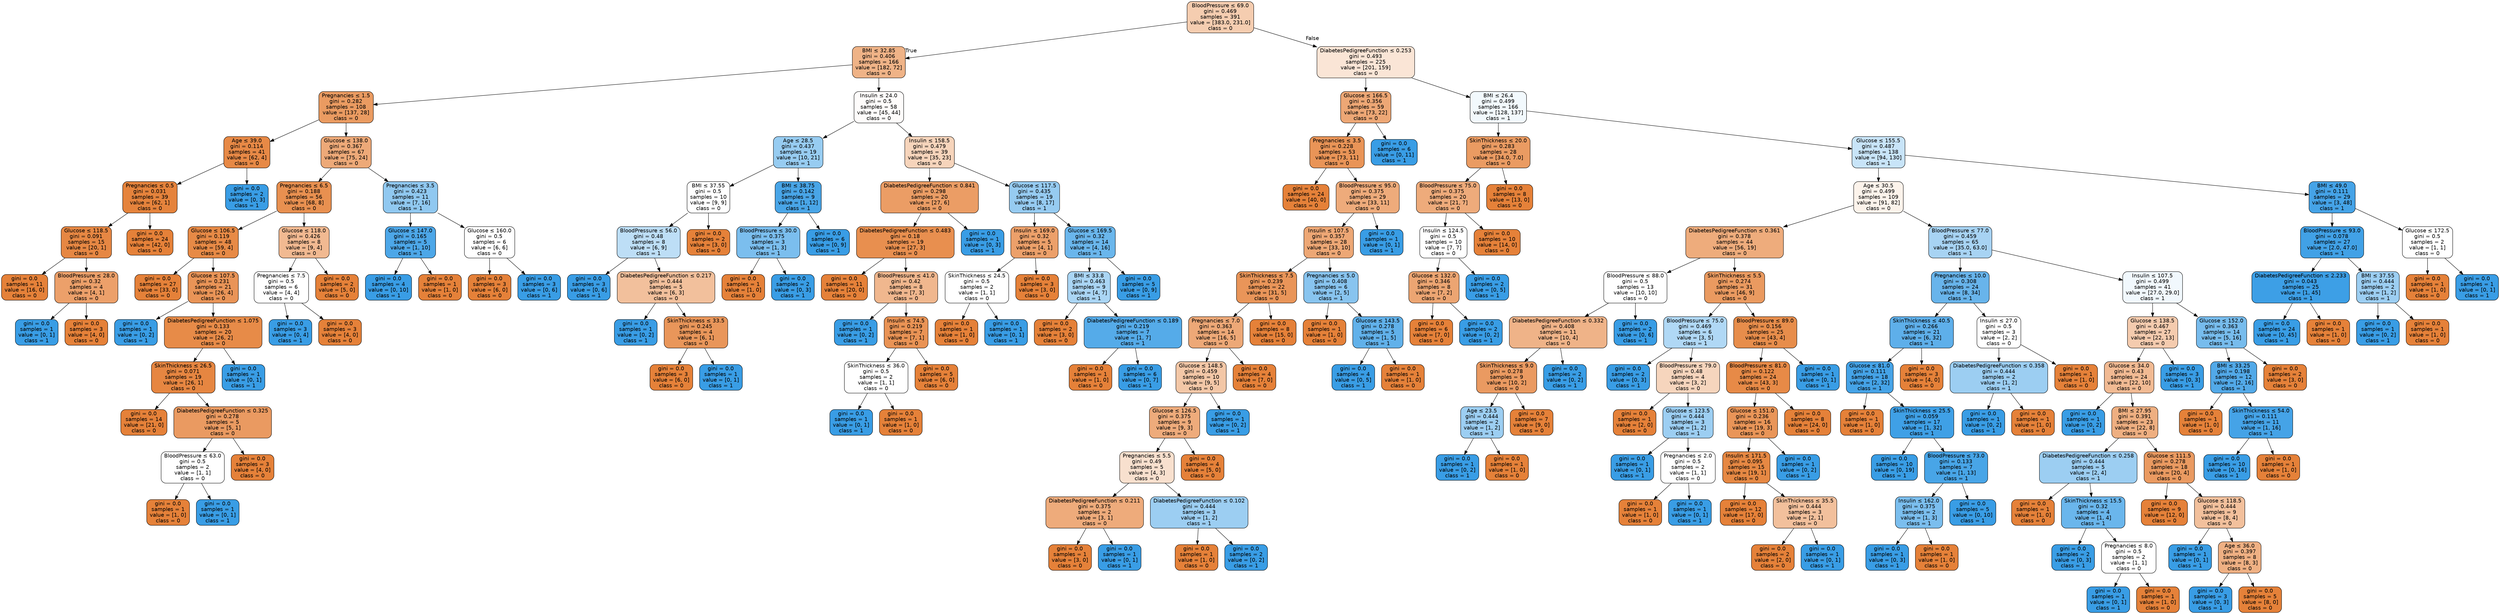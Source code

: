 digraph Tree {
node [shape=box, style="filled, rounded", color="black", fontname="helvetica"] ;
edge [fontname="helvetica"] ;
0 [label=<BloodPressure &le; 69.0<br/>gini = 0.469<br/>samples = 391<br/>value = [383.0, 231.0]<br/>class = 0>, fillcolor="#f5cdb0"] ;
1 [label=<BMI &le; 32.85<br/>gini = 0.406<br/>samples = 166<br/>value = [182, 72]<br/>class = 0>, fillcolor="#efb387"] ;
0 -> 1 [labeldistance=2.5, labelangle=45, headlabel="True"] ;
2 [label=<Pregnancies &le; 1.5<br/>gini = 0.282<br/>samples = 108<br/>value = [137, 28]<br/>class = 0>, fillcolor="#ea9b61"] ;
1 -> 2 ;
3 [label=<Age &le; 39.0<br/>gini = 0.114<br/>samples = 41<br/>value = [62, 4]<br/>class = 0>, fillcolor="#e78946"] ;
2 -> 3 ;
4 [label=<Pregnancies &le; 0.5<br/>gini = 0.031<br/>samples = 39<br/>value = [62, 1]<br/>class = 0>, fillcolor="#e5833c"] ;
3 -> 4 ;
5 [label=<Glucose &le; 118.5<br/>gini = 0.091<br/>samples = 15<br/>value = [20, 1]<br/>class = 0>, fillcolor="#e68743"] ;
4 -> 5 ;
6 [label=<gini = 0.0<br/>samples = 11<br/>value = [16, 0]<br/>class = 0>, fillcolor="#e58139"] ;
5 -> 6 ;
7 [label=<BloodPressure &le; 28.0<br/>gini = 0.32<br/>samples = 4<br/>value = [4, 1]<br/>class = 0>, fillcolor="#eca06a"] ;
5 -> 7 ;
8 [label=<gini = 0.0<br/>samples = 1<br/>value = [0, 1]<br/>class = 1>, fillcolor="#399de5"] ;
7 -> 8 ;
9 [label=<gini = 0.0<br/>samples = 3<br/>value = [4, 0]<br/>class = 0>, fillcolor="#e58139"] ;
7 -> 9 ;
10 [label=<gini = 0.0<br/>samples = 24<br/>value = [42, 0]<br/>class = 0>, fillcolor="#e58139"] ;
4 -> 10 ;
11 [label=<gini = 0.0<br/>samples = 2<br/>value = [0, 3]<br/>class = 1>, fillcolor="#399de5"] ;
3 -> 11 ;
12 [label=<Glucose &le; 138.0<br/>gini = 0.367<br/>samples = 67<br/>value = [75, 24]<br/>class = 0>, fillcolor="#eda978"] ;
2 -> 12 ;
13 [label=<Pregnancies &le; 6.5<br/>gini = 0.188<br/>samples = 56<br/>value = [68, 8]<br/>class = 0>, fillcolor="#e89050"] ;
12 -> 13 ;
14 [label=<Glucose &le; 106.5<br/>gini = 0.119<br/>samples = 48<br/>value = [59, 4]<br/>class = 0>, fillcolor="#e78a46"] ;
13 -> 14 ;
15 [label=<gini = 0.0<br/>samples = 27<br/>value = [33, 0]<br/>class = 0>, fillcolor="#e58139"] ;
14 -> 15 ;
16 [label=<Glucose &le; 107.5<br/>gini = 0.231<br/>samples = 21<br/>value = [26, 4]<br/>class = 0>, fillcolor="#e99457"] ;
14 -> 16 ;
17 [label=<gini = 0.0<br/>samples = 1<br/>value = [0, 2]<br/>class = 1>, fillcolor="#399de5"] ;
16 -> 17 ;
18 [label=<DiabetesPedigreeFunction &le; 1.075<br/>gini = 0.133<br/>samples = 20<br/>value = [26, 2]<br/>class = 0>, fillcolor="#e78b48"] ;
16 -> 18 ;
19 [label=<SkinThickness &le; 26.5<br/>gini = 0.071<br/>samples = 19<br/>value = [26, 1]<br/>class = 0>, fillcolor="#e68641"] ;
18 -> 19 ;
20 [label=<gini = 0.0<br/>samples = 14<br/>value = [21, 0]<br/>class = 0>, fillcolor="#e58139"] ;
19 -> 20 ;
21 [label=<DiabetesPedigreeFunction &le; 0.325<br/>gini = 0.278<br/>samples = 5<br/>value = [5, 1]<br/>class = 0>, fillcolor="#ea9a61"] ;
19 -> 21 ;
22 [label=<BloodPressure &le; 63.0<br/>gini = 0.5<br/>samples = 2<br/>value = [1, 1]<br/>class = 0>, fillcolor="#ffffff"] ;
21 -> 22 ;
23 [label=<gini = 0.0<br/>samples = 1<br/>value = [1, 0]<br/>class = 0>, fillcolor="#e58139"] ;
22 -> 23 ;
24 [label=<gini = 0.0<br/>samples = 1<br/>value = [0, 1]<br/>class = 1>, fillcolor="#399de5"] ;
22 -> 24 ;
25 [label=<gini = 0.0<br/>samples = 3<br/>value = [4, 0]<br/>class = 0>, fillcolor="#e58139"] ;
21 -> 25 ;
26 [label=<gini = 0.0<br/>samples = 1<br/>value = [0, 1]<br/>class = 1>, fillcolor="#399de5"] ;
18 -> 26 ;
27 [label=<Glucose &le; 118.0<br/>gini = 0.426<br/>samples = 8<br/>value = [9, 4]<br/>class = 0>, fillcolor="#f1b991"] ;
13 -> 27 ;
28 [label=<Pregnancies &le; 7.5<br/>gini = 0.5<br/>samples = 6<br/>value = [4, 4]<br/>class = 0>, fillcolor="#ffffff"] ;
27 -> 28 ;
29 [label=<gini = 0.0<br/>samples = 3<br/>value = [0, 4]<br/>class = 1>, fillcolor="#399de5"] ;
28 -> 29 ;
30 [label=<gini = 0.0<br/>samples = 3<br/>value = [4, 0]<br/>class = 0>, fillcolor="#e58139"] ;
28 -> 30 ;
31 [label=<gini = 0.0<br/>samples = 2<br/>value = [5, 0]<br/>class = 0>, fillcolor="#e58139"] ;
27 -> 31 ;
32 [label=<Pregnancies &le; 3.5<br/>gini = 0.423<br/>samples = 11<br/>value = [7, 16]<br/>class = 1>, fillcolor="#90c8f0"] ;
12 -> 32 ;
33 [label=<Glucose &le; 147.0<br/>gini = 0.165<br/>samples = 5<br/>value = [1, 10]<br/>class = 1>, fillcolor="#4da7e8"] ;
32 -> 33 ;
34 [label=<gini = 0.0<br/>samples = 4<br/>value = [0, 10]<br/>class = 1>, fillcolor="#399de5"] ;
33 -> 34 ;
35 [label=<gini = 0.0<br/>samples = 1<br/>value = [1, 0]<br/>class = 0>, fillcolor="#e58139"] ;
33 -> 35 ;
36 [label=<Glucose &le; 160.0<br/>gini = 0.5<br/>samples = 6<br/>value = [6, 6]<br/>class = 0>, fillcolor="#ffffff"] ;
32 -> 36 ;
37 [label=<gini = 0.0<br/>samples = 3<br/>value = [6, 0]<br/>class = 0>, fillcolor="#e58139"] ;
36 -> 37 ;
38 [label=<gini = 0.0<br/>samples = 3<br/>value = [0, 6]<br/>class = 1>, fillcolor="#399de5"] ;
36 -> 38 ;
39 [label=<Insulin &le; 24.0<br/>gini = 0.5<br/>samples = 58<br/>value = [45, 44]<br/>class = 0>, fillcolor="#fefcfb"] ;
1 -> 39 ;
40 [label=<Age &le; 28.5<br/>gini = 0.437<br/>samples = 19<br/>value = [10, 21]<br/>class = 1>, fillcolor="#97ccf1"] ;
39 -> 40 ;
41 [label=<BMI &le; 37.55<br/>gini = 0.5<br/>samples = 10<br/>value = [9, 9]<br/>class = 0>, fillcolor="#ffffff"] ;
40 -> 41 ;
42 [label=<BloodPressure &le; 56.0<br/>gini = 0.48<br/>samples = 8<br/>value = [6, 9]<br/>class = 1>, fillcolor="#bddef6"] ;
41 -> 42 ;
43 [label=<gini = 0.0<br/>samples = 3<br/>value = [0, 6]<br/>class = 1>, fillcolor="#399de5"] ;
42 -> 43 ;
44 [label=<DiabetesPedigreeFunction &le; 0.217<br/>gini = 0.444<br/>samples = 5<br/>value = [6, 3]<br/>class = 0>, fillcolor="#f2c09c"] ;
42 -> 44 ;
45 [label=<gini = 0.0<br/>samples = 1<br/>value = [0, 2]<br/>class = 1>, fillcolor="#399de5"] ;
44 -> 45 ;
46 [label=<SkinThickness &le; 33.5<br/>gini = 0.245<br/>samples = 4<br/>value = [6, 1]<br/>class = 0>, fillcolor="#e9965a"] ;
44 -> 46 ;
47 [label=<gini = 0.0<br/>samples = 3<br/>value = [6, 0]<br/>class = 0>, fillcolor="#e58139"] ;
46 -> 47 ;
48 [label=<gini = 0.0<br/>samples = 1<br/>value = [0, 1]<br/>class = 1>, fillcolor="#399de5"] ;
46 -> 48 ;
49 [label=<gini = 0.0<br/>samples = 2<br/>value = [3, 0]<br/>class = 0>, fillcolor="#e58139"] ;
41 -> 49 ;
50 [label=<BMI &le; 38.75<br/>gini = 0.142<br/>samples = 9<br/>value = [1, 12]<br/>class = 1>, fillcolor="#49a5e7"] ;
40 -> 50 ;
51 [label=<BloodPressure &le; 30.0<br/>gini = 0.375<br/>samples = 3<br/>value = [1, 3]<br/>class = 1>, fillcolor="#7bbeee"] ;
50 -> 51 ;
52 [label=<gini = 0.0<br/>samples = 1<br/>value = [1, 0]<br/>class = 0>, fillcolor="#e58139"] ;
51 -> 52 ;
53 [label=<gini = 0.0<br/>samples = 2<br/>value = [0, 3]<br/>class = 1>, fillcolor="#399de5"] ;
51 -> 53 ;
54 [label=<gini = 0.0<br/>samples = 6<br/>value = [0, 9]<br/>class = 1>, fillcolor="#399de5"] ;
50 -> 54 ;
55 [label=<Insulin &le; 158.5<br/>gini = 0.479<br/>samples = 39<br/>value = [35, 23]<br/>class = 0>, fillcolor="#f6d4bb"] ;
39 -> 55 ;
56 [label=<DiabetesPedigreeFunction &le; 0.841<br/>gini = 0.298<br/>samples = 20<br/>value = [27, 6]<br/>class = 0>, fillcolor="#eb9d65"] ;
55 -> 56 ;
57 [label=<DiabetesPedigreeFunction &le; 0.483<br/>gini = 0.18<br/>samples = 19<br/>value = [27, 3]<br/>class = 0>, fillcolor="#e88f4f"] ;
56 -> 57 ;
58 [label=<gini = 0.0<br/>samples = 11<br/>value = [20, 0]<br/>class = 0>, fillcolor="#e58139"] ;
57 -> 58 ;
59 [label=<BloodPressure &le; 41.0<br/>gini = 0.42<br/>samples = 8<br/>value = [7, 3]<br/>class = 0>, fillcolor="#f0b78e"] ;
57 -> 59 ;
60 [label=<gini = 0.0<br/>samples = 1<br/>value = [0, 2]<br/>class = 1>, fillcolor="#399de5"] ;
59 -> 60 ;
61 [label=<Insulin &le; 74.5<br/>gini = 0.219<br/>samples = 7<br/>value = [7, 1]<br/>class = 0>, fillcolor="#e99355"] ;
59 -> 61 ;
62 [label=<SkinThickness &le; 36.0<br/>gini = 0.5<br/>samples = 2<br/>value = [1, 1]<br/>class = 0>, fillcolor="#ffffff"] ;
61 -> 62 ;
63 [label=<gini = 0.0<br/>samples = 1<br/>value = [0, 1]<br/>class = 1>, fillcolor="#399de5"] ;
62 -> 63 ;
64 [label=<gini = 0.0<br/>samples = 1<br/>value = [1, 0]<br/>class = 0>, fillcolor="#e58139"] ;
62 -> 64 ;
65 [label=<gini = 0.0<br/>samples = 5<br/>value = [6, 0]<br/>class = 0>, fillcolor="#e58139"] ;
61 -> 65 ;
66 [label=<gini = 0.0<br/>samples = 1<br/>value = [0, 3]<br/>class = 1>, fillcolor="#399de5"] ;
56 -> 66 ;
67 [label=<Glucose &le; 117.5<br/>gini = 0.435<br/>samples = 19<br/>value = [8, 17]<br/>class = 1>, fillcolor="#96cbf1"] ;
55 -> 67 ;
68 [label=<Insulin &le; 169.0<br/>gini = 0.32<br/>samples = 5<br/>value = [4, 1]<br/>class = 0>, fillcolor="#eca06a"] ;
67 -> 68 ;
69 [label=<SkinThickness &le; 24.5<br/>gini = 0.5<br/>samples = 2<br/>value = [1, 1]<br/>class = 0>, fillcolor="#ffffff"] ;
68 -> 69 ;
70 [label=<gini = 0.0<br/>samples = 1<br/>value = [1, 0]<br/>class = 0>, fillcolor="#e58139"] ;
69 -> 70 ;
71 [label=<gini = 0.0<br/>samples = 1<br/>value = [0, 1]<br/>class = 1>, fillcolor="#399de5"] ;
69 -> 71 ;
72 [label=<gini = 0.0<br/>samples = 3<br/>value = [3, 0]<br/>class = 0>, fillcolor="#e58139"] ;
68 -> 72 ;
73 [label=<Glucose &le; 169.5<br/>gini = 0.32<br/>samples = 14<br/>value = [4, 16]<br/>class = 1>, fillcolor="#6ab6ec"] ;
67 -> 73 ;
74 [label=<BMI &le; 33.8<br/>gini = 0.463<br/>samples = 9<br/>value = [4, 7]<br/>class = 1>, fillcolor="#aad5f4"] ;
73 -> 74 ;
75 [label=<gini = 0.0<br/>samples = 2<br/>value = [3, 0]<br/>class = 0>, fillcolor="#e58139"] ;
74 -> 75 ;
76 [label=<DiabetesPedigreeFunction &le; 0.189<br/>gini = 0.219<br/>samples = 7<br/>value = [1, 7]<br/>class = 1>, fillcolor="#55abe9"] ;
74 -> 76 ;
77 [label=<gini = 0.0<br/>samples = 1<br/>value = [1, 0]<br/>class = 0>, fillcolor="#e58139"] ;
76 -> 77 ;
78 [label=<gini = 0.0<br/>samples = 6<br/>value = [0, 7]<br/>class = 1>, fillcolor="#399de5"] ;
76 -> 78 ;
79 [label=<gini = 0.0<br/>samples = 5<br/>value = [0, 9]<br/>class = 1>, fillcolor="#399de5"] ;
73 -> 79 ;
80 [label=<DiabetesPedigreeFunction &le; 0.253<br/>gini = 0.493<br/>samples = 225<br/>value = [201, 159]<br/>class = 0>, fillcolor="#fae5d6"] ;
0 -> 80 [labeldistance=2.5, labelangle=-45, headlabel="False"] ;
81 [label=<Glucose &le; 166.5<br/>gini = 0.356<br/>samples = 59<br/>value = [73, 22]<br/>class = 0>, fillcolor="#eda775"] ;
80 -> 81 ;
82 [label=<Pregnancies &le; 3.5<br/>gini = 0.228<br/>samples = 53<br/>value = [73, 11]<br/>class = 0>, fillcolor="#e99457"] ;
81 -> 82 ;
83 [label=<gini = 0.0<br/>samples = 24<br/>value = [40, 0]<br/>class = 0>, fillcolor="#e58139"] ;
82 -> 83 ;
84 [label=<BloodPressure &le; 95.0<br/>gini = 0.375<br/>samples = 29<br/>value = [33, 11]<br/>class = 0>, fillcolor="#eeab7b"] ;
82 -> 84 ;
85 [label=<Insulin &le; 107.5<br/>gini = 0.357<br/>samples = 28<br/>value = [33, 10]<br/>class = 0>, fillcolor="#eda775"] ;
84 -> 85 ;
86 [label=<SkinThickness &le; 7.5<br/>gini = 0.239<br/>samples = 22<br/>value = [31, 5]<br/>class = 0>, fillcolor="#e99559"] ;
85 -> 86 ;
87 [label=<Pregnancies &le; 7.0<br/>gini = 0.363<br/>samples = 14<br/>value = [16, 5]<br/>class = 0>, fillcolor="#eda877"] ;
86 -> 87 ;
88 [label=<Glucose &le; 148.5<br/>gini = 0.459<br/>samples = 10<br/>value = [9, 5]<br/>class = 0>, fillcolor="#f3c7a7"] ;
87 -> 88 ;
89 [label=<Glucose &le; 126.5<br/>gini = 0.375<br/>samples = 9<br/>value = [9, 3]<br/>class = 0>, fillcolor="#eeab7b"] ;
88 -> 89 ;
90 [label=<Pregnancies &le; 5.5<br/>gini = 0.49<br/>samples = 5<br/>value = [4, 3]<br/>class = 0>, fillcolor="#f8e0ce"] ;
89 -> 90 ;
91 [label=<DiabetesPedigreeFunction &le; 0.211<br/>gini = 0.375<br/>samples = 2<br/>value = [3, 1]<br/>class = 0>, fillcolor="#eeab7b"] ;
90 -> 91 ;
92 [label=<gini = 0.0<br/>samples = 1<br/>value = [3, 0]<br/>class = 0>, fillcolor="#e58139"] ;
91 -> 92 ;
93 [label=<gini = 0.0<br/>samples = 1<br/>value = [0, 1]<br/>class = 1>, fillcolor="#399de5"] ;
91 -> 93 ;
94 [label=<DiabetesPedigreeFunction &le; 0.102<br/>gini = 0.444<br/>samples = 3<br/>value = [1, 2]<br/>class = 1>, fillcolor="#9ccef2"] ;
90 -> 94 ;
95 [label=<gini = 0.0<br/>samples = 1<br/>value = [1, 0]<br/>class = 0>, fillcolor="#e58139"] ;
94 -> 95 ;
96 [label=<gini = 0.0<br/>samples = 2<br/>value = [0, 2]<br/>class = 1>, fillcolor="#399de5"] ;
94 -> 96 ;
97 [label=<gini = 0.0<br/>samples = 4<br/>value = [5, 0]<br/>class = 0>, fillcolor="#e58139"] ;
89 -> 97 ;
98 [label=<gini = 0.0<br/>samples = 1<br/>value = [0, 2]<br/>class = 1>, fillcolor="#399de5"] ;
88 -> 98 ;
99 [label=<gini = 0.0<br/>samples = 4<br/>value = [7, 0]<br/>class = 0>, fillcolor="#e58139"] ;
87 -> 99 ;
100 [label=<gini = 0.0<br/>samples = 8<br/>value = [15, 0]<br/>class = 0>, fillcolor="#e58139"] ;
86 -> 100 ;
101 [label=<Pregnancies &le; 5.0<br/>gini = 0.408<br/>samples = 6<br/>value = [2, 5]<br/>class = 1>, fillcolor="#88c4ef"] ;
85 -> 101 ;
102 [label=<gini = 0.0<br/>samples = 1<br/>value = [1, 0]<br/>class = 0>, fillcolor="#e58139"] ;
101 -> 102 ;
103 [label=<Glucose &le; 143.5<br/>gini = 0.278<br/>samples = 5<br/>value = [1, 5]<br/>class = 1>, fillcolor="#61b1ea"] ;
101 -> 103 ;
104 [label=<gini = 0.0<br/>samples = 4<br/>value = [0, 5]<br/>class = 1>, fillcolor="#399de5"] ;
103 -> 104 ;
105 [label=<gini = 0.0<br/>samples = 1<br/>value = [1, 0]<br/>class = 0>, fillcolor="#e58139"] ;
103 -> 105 ;
106 [label=<gini = 0.0<br/>samples = 1<br/>value = [0, 1]<br/>class = 1>, fillcolor="#399de5"] ;
84 -> 106 ;
107 [label=<gini = 0.0<br/>samples = 6<br/>value = [0, 11]<br/>class = 1>, fillcolor="#399de5"] ;
81 -> 107 ;
108 [label=<BMI &le; 26.4<br/>gini = 0.499<br/>samples = 166<br/>value = [128, 137]<br/>class = 1>, fillcolor="#f2f9fd"] ;
80 -> 108 ;
109 [label=<SkinThickness &le; 20.0<br/>gini = 0.283<br/>samples = 28<br/>value = [34.0, 7.0]<br/>class = 0>, fillcolor="#ea9b62"] ;
108 -> 109 ;
110 [label=<BloodPressure &le; 75.0<br/>gini = 0.375<br/>samples = 20<br/>value = [21, 7]<br/>class = 0>, fillcolor="#eeab7b"] ;
109 -> 110 ;
111 [label=<Insulin &le; 124.5<br/>gini = 0.5<br/>samples = 10<br/>value = [7, 7]<br/>class = 0>, fillcolor="#ffffff"] ;
110 -> 111 ;
112 [label=<Glucose &le; 132.0<br/>gini = 0.346<br/>samples = 8<br/>value = [7, 2]<br/>class = 0>, fillcolor="#eca572"] ;
111 -> 112 ;
113 [label=<gini = 0.0<br/>samples = 6<br/>value = [7, 0]<br/>class = 0>, fillcolor="#e58139"] ;
112 -> 113 ;
114 [label=<gini = 0.0<br/>samples = 2<br/>value = [0, 2]<br/>class = 1>, fillcolor="#399de5"] ;
112 -> 114 ;
115 [label=<gini = 0.0<br/>samples = 2<br/>value = [0, 5]<br/>class = 1>, fillcolor="#399de5"] ;
111 -> 115 ;
116 [label=<gini = 0.0<br/>samples = 10<br/>value = [14, 0]<br/>class = 0>, fillcolor="#e58139"] ;
110 -> 116 ;
117 [label=<gini = 0.0<br/>samples = 8<br/>value = [13, 0]<br/>class = 0>, fillcolor="#e58139"] ;
109 -> 117 ;
118 [label=<Glucose &le; 155.5<br/>gini = 0.487<br/>samples = 138<br/>value = [94, 130]<br/>class = 1>, fillcolor="#c8e4f8"] ;
108 -> 118 ;
119 [label=<Age &le; 30.5<br/>gini = 0.499<br/>samples = 109<br/>value = [91, 82]<br/>class = 0>, fillcolor="#fcf3eb"] ;
118 -> 119 ;
120 [label=<DiabetesPedigreeFunction &le; 0.361<br/>gini = 0.378<br/>samples = 44<br/>value = [56, 19]<br/>class = 0>, fillcolor="#eeac7c"] ;
119 -> 120 ;
121 [label=<BloodPressure &le; 88.0<br/>gini = 0.5<br/>samples = 13<br/>value = [10, 10]<br/>class = 0>, fillcolor="#ffffff"] ;
120 -> 121 ;
122 [label=<DiabetesPedigreeFunction &le; 0.332<br/>gini = 0.408<br/>samples = 11<br/>value = [10, 4]<br/>class = 0>, fillcolor="#efb388"] ;
121 -> 122 ;
123 [label=<SkinThickness &le; 9.0<br/>gini = 0.278<br/>samples = 9<br/>value = [10, 2]<br/>class = 0>, fillcolor="#ea9a61"] ;
122 -> 123 ;
124 [label=<Age &le; 23.5<br/>gini = 0.444<br/>samples = 2<br/>value = [1, 2]<br/>class = 1>, fillcolor="#9ccef2"] ;
123 -> 124 ;
125 [label=<gini = 0.0<br/>samples = 1<br/>value = [0, 2]<br/>class = 1>, fillcolor="#399de5"] ;
124 -> 125 ;
126 [label=<gini = 0.0<br/>samples = 1<br/>value = [1, 0]<br/>class = 0>, fillcolor="#e58139"] ;
124 -> 126 ;
127 [label=<gini = 0.0<br/>samples = 7<br/>value = [9, 0]<br/>class = 0>, fillcolor="#e58139"] ;
123 -> 127 ;
128 [label=<gini = 0.0<br/>samples = 2<br/>value = [0, 2]<br/>class = 1>, fillcolor="#399de5"] ;
122 -> 128 ;
129 [label=<gini = 0.0<br/>samples = 2<br/>value = [0, 6]<br/>class = 1>, fillcolor="#399de5"] ;
121 -> 129 ;
130 [label=<SkinThickness &le; 5.5<br/>gini = 0.274<br/>samples = 31<br/>value = [46, 9]<br/>class = 0>, fillcolor="#ea9a60"] ;
120 -> 130 ;
131 [label=<BloodPressure &le; 75.0<br/>gini = 0.469<br/>samples = 6<br/>value = [3, 5]<br/>class = 1>, fillcolor="#b0d8f5"] ;
130 -> 131 ;
132 [label=<gini = 0.0<br/>samples = 2<br/>value = [0, 3]<br/>class = 1>, fillcolor="#399de5"] ;
131 -> 132 ;
133 [label=<BloodPressure &le; 79.0<br/>gini = 0.48<br/>samples = 4<br/>value = [3, 2]<br/>class = 0>, fillcolor="#f6d5bd"] ;
131 -> 133 ;
134 [label=<gini = 0.0<br/>samples = 1<br/>value = [2, 0]<br/>class = 0>, fillcolor="#e58139"] ;
133 -> 134 ;
135 [label=<Glucose &le; 123.5<br/>gini = 0.444<br/>samples = 3<br/>value = [1, 2]<br/>class = 1>, fillcolor="#9ccef2"] ;
133 -> 135 ;
136 [label=<gini = 0.0<br/>samples = 1<br/>value = [0, 1]<br/>class = 1>, fillcolor="#399de5"] ;
135 -> 136 ;
137 [label=<Pregnancies &le; 2.0<br/>gini = 0.5<br/>samples = 2<br/>value = [1, 1]<br/>class = 0>, fillcolor="#ffffff"] ;
135 -> 137 ;
138 [label=<gini = 0.0<br/>samples = 1<br/>value = [1, 0]<br/>class = 0>, fillcolor="#e58139"] ;
137 -> 138 ;
139 [label=<gini = 0.0<br/>samples = 1<br/>value = [0, 1]<br/>class = 1>, fillcolor="#399de5"] ;
137 -> 139 ;
140 [label=<BloodPressure &le; 89.0<br/>gini = 0.156<br/>samples = 25<br/>value = [43, 4]<br/>class = 0>, fillcolor="#e78d4b"] ;
130 -> 140 ;
141 [label=<BloodPressure &le; 81.0<br/>gini = 0.122<br/>samples = 24<br/>value = [43, 3]<br/>class = 0>, fillcolor="#e78a47"] ;
140 -> 141 ;
142 [label=<Glucose &le; 151.0<br/>gini = 0.236<br/>samples = 16<br/>value = [19, 3]<br/>class = 0>, fillcolor="#e99558"] ;
141 -> 142 ;
143 [label=<Insulin &le; 171.5<br/>gini = 0.095<br/>samples = 15<br/>value = [19, 1]<br/>class = 0>, fillcolor="#e68843"] ;
142 -> 143 ;
144 [label=<gini = 0.0<br/>samples = 12<br/>value = [17, 0]<br/>class = 0>, fillcolor="#e58139"] ;
143 -> 144 ;
145 [label=<SkinThickness &le; 35.5<br/>gini = 0.444<br/>samples = 3<br/>value = [2, 1]<br/>class = 0>, fillcolor="#f2c09c"] ;
143 -> 145 ;
146 [label=<gini = 0.0<br/>samples = 2<br/>value = [2, 0]<br/>class = 0>, fillcolor="#e58139"] ;
145 -> 146 ;
147 [label=<gini = 0.0<br/>samples = 1<br/>value = [0, 1]<br/>class = 1>, fillcolor="#399de5"] ;
145 -> 147 ;
148 [label=<gini = 0.0<br/>samples = 1<br/>value = [0, 2]<br/>class = 1>, fillcolor="#399de5"] ;
142 -> 148 ;
149 [label=<gini = 0.0<br/>samples = 8<br/>value = [24, 0]<br/>class = 0>, fillcolor="#e58139"] ;
141 -> 149 ;
150 [label=<gini = 0.0<br/>samples = 1<br/>value = [0, 1]<br/>class = 1>, fillcolor="#399de5"] ;
140 -> 150 ;
151 [label=<BloodPressure &le; 77.0<br/>gini = 0.459<br/>samples = 65<br/>value = [35.0, 63.0]<br/>class = 1>, fillcolor="#a7d3f3"] ;
119 -> 151 ;
152 [label=<Pregnancies &le; 10.0<br/>gini = 0.308<br/>samples = 24<br/>value = [8, 34]<br/>class = 1>, fillcolor="#68b4eb"] ;
151 -> 152 ;
153 [label=<SkinThickness &le; 40.5<br/>gini = 0.266<br/>samples = 21<br/>value = [6, 32]<br/>class = 1>, fillcolor="#5eafea"] ;
152 -> 153 ;
154 [label=<Glucose &le; 81.0<br/>gini = 0.111<br/>samples = 18<br/>value = [2, 32]<br/>class = 1>, fillcolor="#45a3e7"] ;
153 -> 154 ;
155 [label=<gini = 0.0<br/>samples = 1<br/>value = [1, 0]<br/>class = 0>, fillcolor="#e58139"] ;
154 -> 155 ;
156 [label=<SkinThickness &le; 25.5<br/>gini = 0.059<br/>samples = 17<br/>value = [1, 32]<br/>class = 1>, fillcolor="#3fa0e6"] ;
154 -> 156 ;
157 [label=<gini = 0.0<br/>samples = 10<br/>value = [0, 19]<br/>class = 1>, fillcolor="#399de5"] ;
156 -> 157 ;
158 [label=<BloodPressure &le; 73.0<br/>gini = 0.133<br/>samples = 7<br/>value = [1, 13]<br/>class = 1>, fillcolor="#48a5e7"] ;
156 -> 158 ;
159 [label=<Insulin &le; 162.0<br/>gini = 0.375<br/>samples = 2<br/>value = [1, 3]<br/>class = 1>, fillcolor="#7bbeee"] ;
158 -> 159 ;
160 [label=<gini = 0.0<br/>samples = 1<br/>value = [0, 3]<br/>class = 1>, fillcolor="#399de5"] ;
159 -> 160 ;
161 [label=<gini = 0.0<br/>samples = 1<br/>value = [1, 0]<br/>class = 0>, fillcolor="#e58139"] ;
159 -> 161 ;
162 [label=<gini = 0.0<br/>samples = 5<br/>value = [0, 10]<br/>class = 1>, fillcolor="#399de5"] ;
158 -> 162 ;
163 [label=<gini = 0.0<br/>samples = 3<br/>value = [4, 0]<br/>class = 0>, fillcolor="#e58139"] ;
153 -> 163 ;
164 [label=<Insulin &le; 27.0<br/>gini = 0.5<br/>samples = 3<br/>value = [2, 2]<br/>class = 0>, fillcolor="#ffffff"] ;
152 -> 164 ;
165 [label=<DiabetesPedigreeFunction &le; 0.358<br/>gini = 0.444<br/>samples = 2<br/>value = [1, 2]<br/>class = 1>, fillcolor="#9ccef2"] ;
164 -> 165 ;
166 [label=<gini = 0.0<br/>samples = 1<br/>value = [0, 2]<br/>class = 1>, fillcolor="#399de5"] ;
165 -> 166 ;
167 [label=<gini = 0.0<br/>samples = 1<br/>value = [1, 0]<br/>class = 0>, fillcolor="#e58139"] ;
165 -> 167 ;
168 [label=<gini = 0.0<br/>samples = 1<br/>value = [1, 0]<br/>class = 0>, fillcolor="#e58139"] ;
164 -> 168 ;
169 [label=<Insulin &le; 107.5<br/>gini = 0.499<br/>samples = 41<br/>value = [27.0, 29.0]<br/>class = 1>, fillcolor="#f1f8fd"] ;
151 -> 169 ;
170 [label=<Glucose &le; 138.5<br/>gini = 0.467<br/>samples = 27<br/>value = [22, 13]<br/>class = 0>, fillcolor="#f4cbae"] ;
169 -> 170 ;
171 [label=<Glucose &le; 34.0<br/>gini = 0.43<br/>samples = 24<br/>value = [22, 10]<br/>class = 0>, fillcolor="#f1ba93"] ;
170 -> 171 ;
172 [label=<gini = 0.0<br/>samples = 1<br/>value = [0, 2]<br/>class = 1>, fillcolor="#399de5"] ;
171 -> 172 ;
173 [label=<BMI &le; 27.95<br/>gini = 0.391<br/>samples = 23<br/>value = [22, 8]<br/>class = 0>, fillcolor="#eeaf81"] ;
171 -> 173 ;
174 [label=<DiabetesPedigreeFunction &le; 0.258<br/>gini = 0.444<br/>samples = 5<br/>value = [2, 4]<br/>class = 1>, fillcolor="#9ccef2"] ;
173 -> 174 ;
175 [label=<gini = 0.0<br/>samples = 1<br/>value = [1, 0]<br/>class = 0>, fillcolor="#e58139"] ;
174 -> 175 ;
176 [label=<SkinThickness &le; 15.5<br/>gini = 0.32<br/>samples = 4<br/>value = [1, 4]<br/>class = 1>, fillcolor="#6ab6ec"] ;
174 -> 176 ;
177 [label=<gini = 0.0<br/>samples = 2<br/>value = [0, 3]<br/>class = 1>, fillcolor="#399de5"] ;
176 -> 177 ;
178 [label=<Pregnancies &le; 8.0<br/>gini = 0.5<br/>samples = 2<br/>value = [1, 1]<br/>class = 0>, fillcolor="#ffffff"] ;
176 -> 178 ;
179 [label=<gini = 0.0<br/>samples = 1<br/>value = [0, 1]<br/>class = 1>, fillcolor="#399de5"] ;
178 -> 179 ;
180 [label=<gini = 0.0<br/>samples = 1<br/>value = [1, 0]<br/>class = 0>, fillcolor="#e58139"] ;
178 -> 180 ;
181 [label=<Glucose &le; 111.5<br/>gini = 0.278<br/>samples = 18<br/>value = [20, 4]<br/>class = 0>, fillcolor="#ea9a61"] ;
173 -> 181 ;
182 [label=<gini = 0.0<br/>samples = 9<br/>value = [12, 0]<br/>class = 0>, fillcolor="#e58139"] ;
181 -> 182 ;
183 [label=<Glucose &le; 118.5<br/>gini = 0.444<br/>samples = 9<br/>value = [8, 4]<br/>class = 0>, fillcolor="#f2c09c"] ;
181 -> 183 ;
184 [label=<gini = 0.0<br/>samples = 1<br/>value = [0, 1]<br/>class = 1>, fillcolor="#399de5"] ;
183 -> 184 ;
185 [label=<Age &le; 36.0<br/>gini = 0.397<br/>samples = 8<br/>value = [8, 3]<br/>class = 0>, fillcolor="#efb083"] ;
183 -> 185 ;
186 [label=<gini = 0.0<br/>samples = 3<br/>value = [0, 3]<br/>class = 1>, fillcolor="#399de5"] ;
185 -> 186 ;
187 [label=<gini = 0.0<br/>samples = 5<br/>value = [8, 0]<br/>class = 0>, fillcolor="#e58139"] ;
185 -> 187 ;
188 [label=<gini = 0.0<br/>samples = 3<br/>value = [0, 3]<br/>class = 1>, fillcolor="#399de5"] ;
170 -> 188 ;
189 [label=<Glucose &le; 152.0<br/>gini = 0.363<br/>samples = 14<br/>value = [5, 16]<br/>class = 1>, fillcolor="#77bced"] ;
169 -> 189 ;
190 [label=<BMI &le; 33.25<br/>gini = 0.198<br/>samples = 12<br/>value = [2, 16]<br/>class = 1>, fillcolor="#52a9e8"] ;
189 -> 190 ;
191 [label=<gini = 0.0<br/>samples = 1<br/>value = [1, 0]<br/>class = 0>, fillcolor="#e58139"] ;
190 -> 191 ;
192 [label=<SkinThickness &le; 54.0<br/>gini = 0.111<br/>samples = 11<br/>value = [1, 16]<br/>class = 1>, fillcolor="#45a3e7"] ;
190 -> 192 ;
193 [label=<gini = 0.0<br/>samples = 10<br/>value = [0, 16]<br/>class = 1>, fillcolor="#399de5"] ;
192 -> 193 ;
194 [label=<gini = 0.0<br/>samples = 1<br/>value = [1, 0]<br/>class = 0>, fillcolor="#e58139"] ;
192 -> 194 ;
195 [label=<gini = 0.0<br/>samples = 2<br/>value = [3, 0]<br/>class = 0>, fillcolor="#e58139"] ;
189 -> 195 ;
196 [label=<BMI &le; 49.0<br/>gini = 0.111<br/>samples = 29<br/>value = [3, 48]<br/>class = 1>, fillcolor="#45a3e7"] ;
118 -> 196 ;
197 [label=<BloodPressure &le; 93.0<br/>gini = 0.078<br/>samples = 27<br/>value = [2.0, 47.0]<br/>class = 1>, fillcolor="#41a1e6"] ;
196 -> 197 ;
198 [label=<DiabetesPedigreeFunction &le; 2.233<br/>gini = 0.043<br/>samples = 25<br/>value = [1, 45]<br/>class = 1>, fillcolor="#3d9fe6"] ;
197 -> 198 ;
199 [label=<gini = 0.0<br/>samples = 24<br/>value = [0, 45]<br/>class = 1>, fillcolor="#399de5"] ;
198 -> 199 ;
200 [label=<gini = 0.0<br/>samples = 1<br/>value = [1, 0]<br/>class = 0>, fillcolor="#e58139"] ;
198 -> 200 ;
201 [label=<BMI &le; 37.55<br/>gini = 0.444<br/>samples = 2<br/>value = [1, 2]<br/>class = 1>, fillcolor="#9ccef2"] ;
197 -> 201 ;
202 [label=<gini = 0.0<br/>samples = 1<br/>value = [0, 2]<br/>class = 1>, fillcolor="#399de5"] ;
201 -> 202 ;
203 [label=<gini = 0.0<br/>samples = 1<br/>value = [1, 0]<br/>class = 0>, fillcolor="#e58139"] ;
201 -> 203 ;
204 [label=<Glucose &le; 172.5<br/>gini = 0.5<br/>samples = 2<br/>value = [1, 1]<br/>class = 0>, fillcolor="#ffffff"] ;
196 -> 204 ;
205 [label=<gini = 0.0<br/>samples = 1<br/>value = [1, 0]<br/>class = 0>, fillcolor="#e58139"] ;
204 -> 205 ;
206 [label=<gini = 0.0<br/>samples = 1<br/>value = [0, 1]<br/>class = 1>, fillcolor="#399de5"] ;
204 -> 206 ;
}
